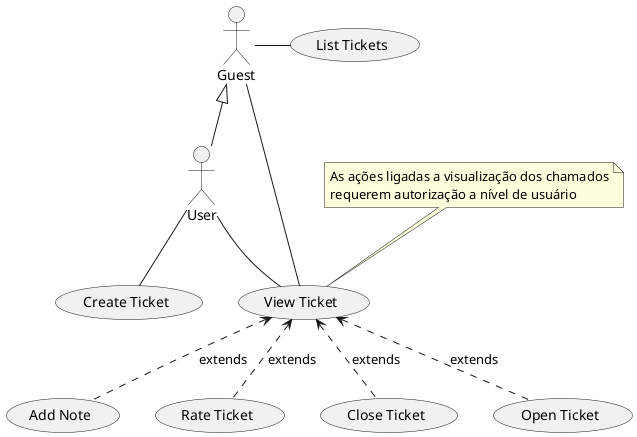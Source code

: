 @startuml

:Guest:
:User:

Guest <|-- User

Guest - (List Tickets)
Guest -- (View Ticket)
User -- (View Ticket)
User -- (Create Ticket)

(View Ticket) <.. (Add Note) :extends
(View Ticket) <.. (Rate Ticket) :extends
(View Ticket) <.. (Close Ticket) :extends
(View Ticket) <.. (Open Ticket) :extends

note "As ações ligadas a visualização dos chamados\nrequerem autorização a nível de usuário" as N

N -- (View Ticket)

@enduml